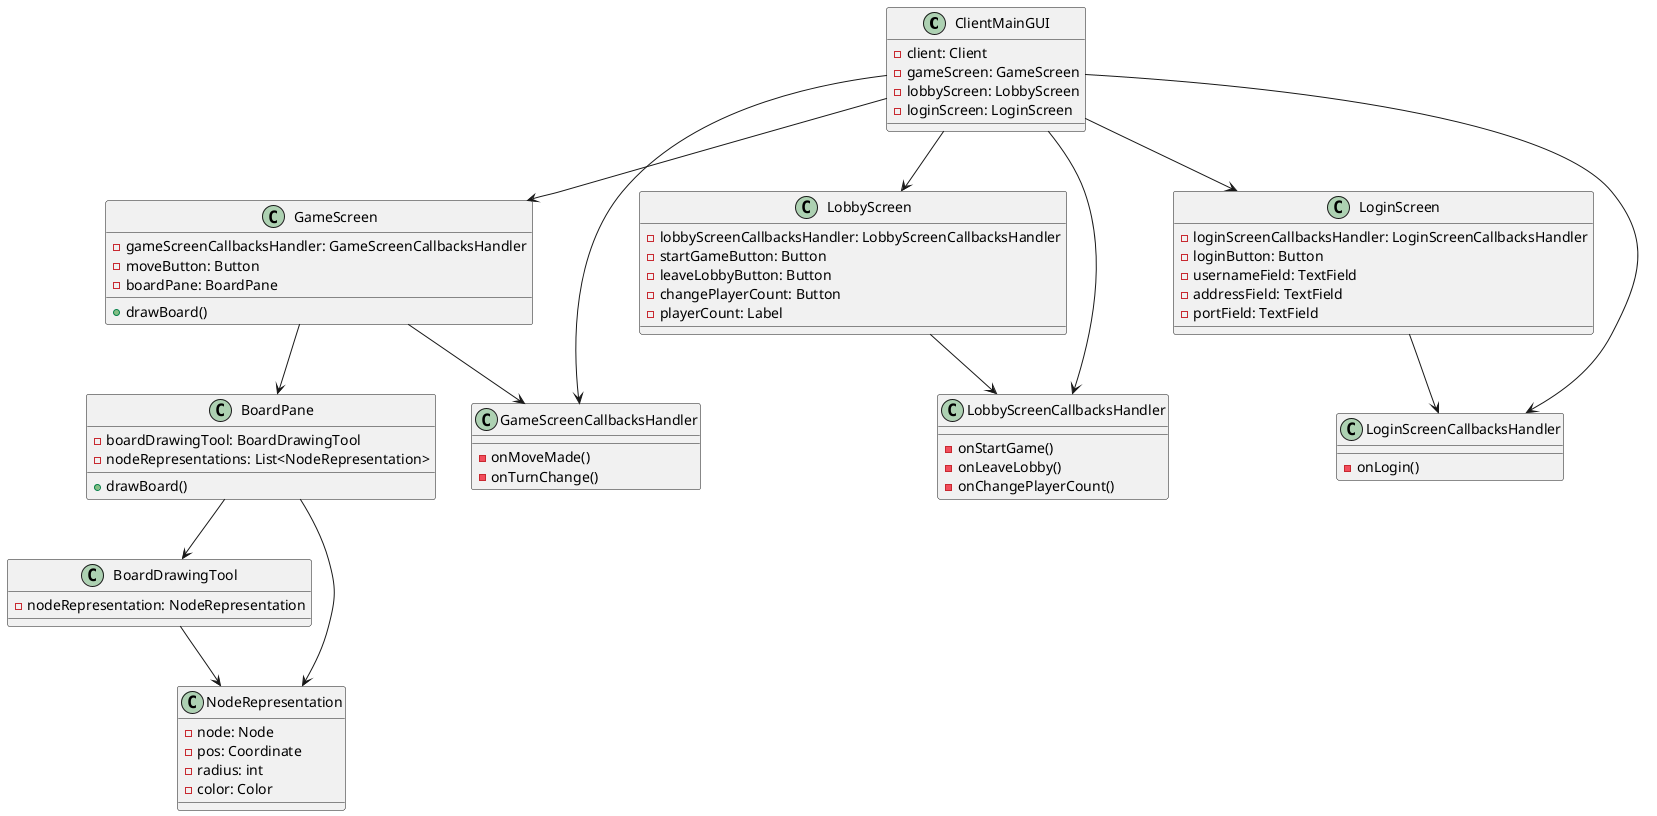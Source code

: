 @startuml s

class ClientMainGUI {
    - client: Client
    - gameScreen: GameScreen
    - lobbyScreen: LobbyScreen
    - loginScreen: LoginScreen
}

class GameScreen {
    - gameScreenCallbacksHandler: GameScreenCallbacksHandler
    - moveButton: Button
    - boardPane: BoardPane
    + drawBoard()
}

class LobbyScreen {
    - lobbyScreenCallbacksHandler: LobbyScreenCallbacksHandler
    - startGameButton: Button
    - leaveLobbyButton: Button
    - changePlayerCount: Button
    - playerCount: Label
}

class LoginScreen {
    - loginScreenCallbacksHandler: LoginScreenCallbacksHandler
    - loginButton: Button
    - usernameField: TextField
    - addressField: TextField
    - portField: TextField
}

class BoardPane {
    - boardDrawingTool: BoardDrawingTool
    - nodeRepresentations: List<NodeRepresentation>
    + drawBoard()
}

class BoardDrawingTool {
    - nodeRepresentation: NodeRepresentation
}

class NodeRepresentation {
    - node: Node
    - pos: Coordinate
    - radius: int
    - color: Color
}

class GameScreenCallbacksHandler {
    - onMoveMade()
    - onTurnChange()
}

class LobbyScreenCallbacksHandler {
    - onStartGame()
    - onLeaveLobby()
    - onChangePlayerCount()
}

class LoginScreenCallbacksHandler {
    - onLogin()
}

ClientMainGUI --> GameScreen
ClientMainGUI --> LobbyScreen
ClientMainGUI --> LoginScreen

ClientMainGUI --> GameScreenCallbacksHandler
GameScreen --> GameScreenCallbacksHandler
ClientMainGUI --> LobbyScreenCallbacksHandler
LobbyScreen --> LobbyScreenCallbacksHandler
ClientMainGUI --> LoginScreenCallbacksHandler
LoginScreen --> LoginScreenCallbacksHandler

GameScreen --> BoardPane
BoardPane --> BoardDrawingTool
BoardPane --> NodeRepresentation
BoardDrawingTool --> NodeRepresentation

@enduml
